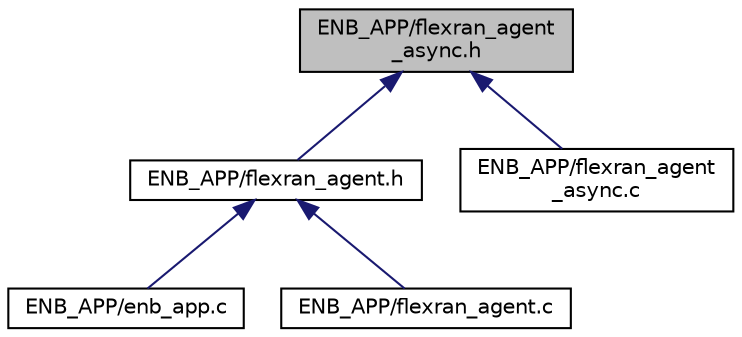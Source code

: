 digraph "ENB_APP/flexran_agent_async.h"
{
 // LATEX_PDF_SIZE
  edge [fontname="Helvetica",fontsize="10",labelfontname="Helvetica",labelfontsize="10"];
  node [fontname="Helvetica",fontsize="10",shape=record];
  Node1 [label="ENB_APP/flexran_agent\l_async.h",height=0.2,width=0.4,color="black", fillcolor="grey75", style="filled", fontcolor="black",tooltip="channel implementation for async interface"];
  Node1 -> Node2 [dir="back",color="midnightblue",fontsize="10",style="solid",fontname="Helvetica"];
  Node2 [label="ENB_APP/flexran_agent.h",height=0.2,width=0.4,color="black", fillcolor="white", style="filled",URL="$flexran__agent_8h.html",tooltip="top level flexran agent receive thread and itti task"];
  Node2 -> Node3 [dir="back",color="midnightblue",fontsize="10",style="solid",fontname="Helvetica"];
  Node3 [label="ENB_APP/enb_app.c",height=0.2,width=0.4,color="black", fillcolor="white", style="filled",URL="$enb__app_8c.html",tooltip=" "];
  Node2 -> Node4 [dir="back",color="midnightblue",fontsize="10",style="solid",fontname="Helvetica"];
  Node4 [label="ENB_APP/flexran_agent.c",height=0.2,width=0.4,color="black", fillcolor="white", style="filled",URL="$flexran__agent_8c.html",tooltip=" "];
  Node1 -> Node5 [dir="back",color="midnightblue",fontsize="10",style="solid",fontname="Helvetica"];
  Node5 [label="ENB_APP/flexran_agent\l_async.c",height=0.2,width=0.4,color="black", fillcolor="white", style="filled",URL="$flexran__agent__async_8c.html",tooltip="channel implementation for async interface"];
}
